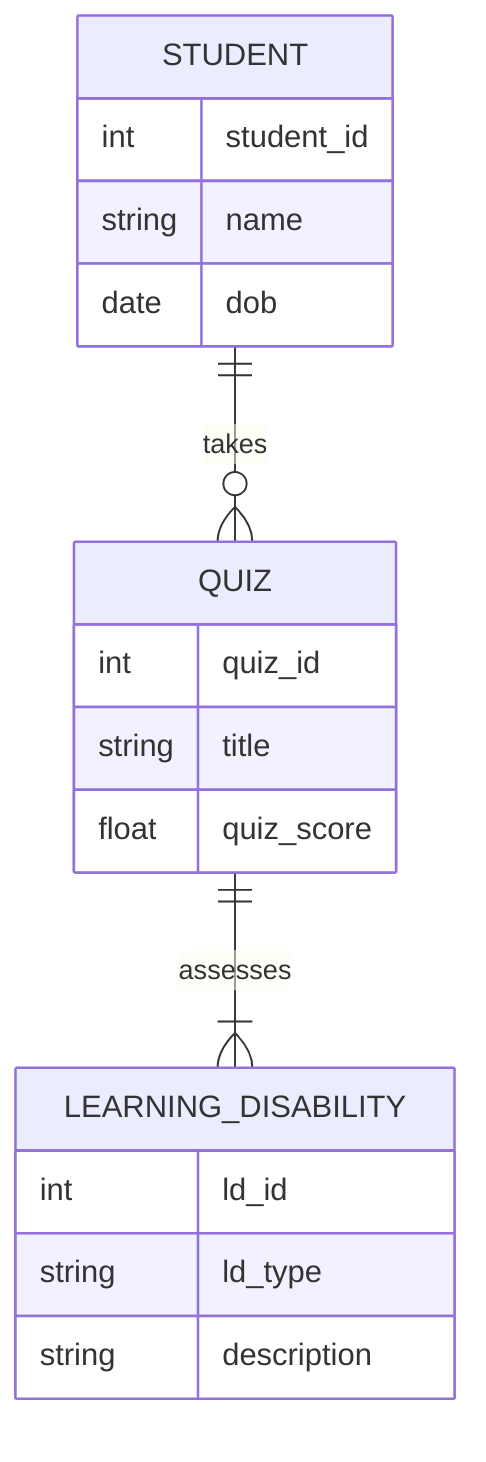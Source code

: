 erDiagram
    STUDENT ||--o{ QUIZ : takes
    QUIZ ||--|{ LEARNING_DISABILITY : assesses
    STUDENT {
        int student_id
        string name
        date dob
    }
    QUIZ {
        int quiz_id
        string title
        float quiz_score
    }
    LEARNING_DISABILITY {
        int ld_id
        string ld_type
        string description
    }